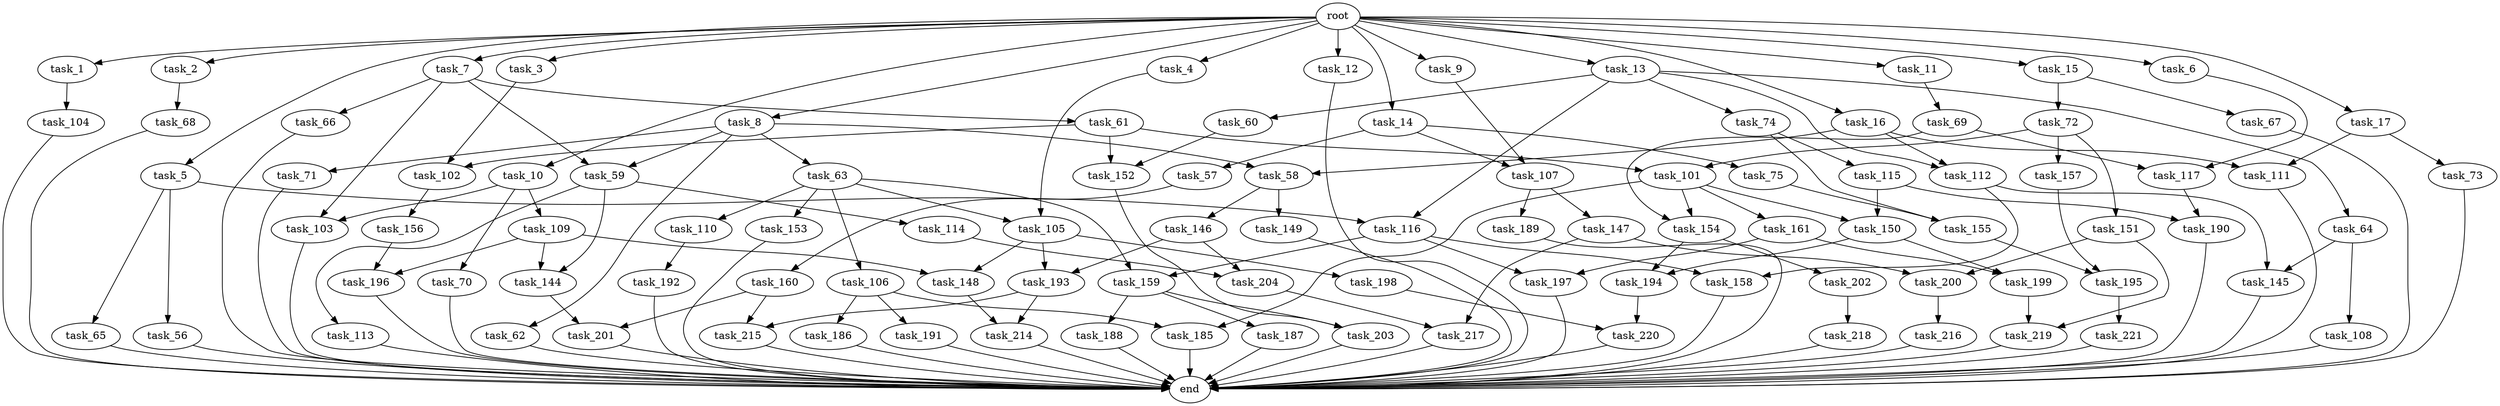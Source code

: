 digraph G {
  root [size="0.000000"];
  task_1 [size="2.048000"];
  task_2 [size="2.048000"];
  task_3 [size="2.048000"];
  task_4 [size="2.048000"];
  task_5 [size="2.048000"];
  task_6 [size="2.048000"];
  task_7 [size="2.048000"];
  task_8 [size="2.048000"];
  task_9 [size="2.048000"];
  task_10 [size="2.048000"];
  task_11 [size="2.048000"];
  task_12 [size="2.048000"];
  task_13 [size="2.048000"];
  task_14 [size="2.048000"];
  task_15 [size="2.048000"];
  task_16 [size="2.048000"];
  task_17 [size="2.048000"];
  task_56 [size="1717986918.400000"];
  task_57 [size="618475290.624000"];
  task_58 [size="1047972020.224000"];
  task_59 [size="773094113.280000"];
  task_60 [size="429496729.600000"];
  task_61 [size="154618822.656000"];
  task_62 [size="618475290.624000"];
  task_63 [size="618475290.624000"];
  task_64 [size="429496729.600000"];
  task_65 [size="1717986918.400000"];
  task_66 [size="154618822.656000"];
  task_67 [size="841813590.016000"];
  task_68 [size="1391569403.904000"];
  task_69 [size="841813590.016000"];
  task_70 [size="274877906.944000"];
  task_71 [size="618475290.624000"];
  task_72 [size="841813590.016000"];
  task_73 [size="618475290.624000"];
  task_74 [size="429496729.600000"];
  task_75 [size="618475290.624000"];
  task_101 [size="1992864825.344000"];
  task_102 [size="704374636.544000"];
  task_103 [size="429496729.600000"];
  task_104 [size="1717986918.400000"];
  task_105 [size="1786706395.136000"];
  task_106 [size="68719476.736000"];
  task_107 [size="687194767.360000"];
  task_108 [size="154618822.656000"];
  task_109 [size="274877906.944000"];
  task_110 [size="68719476.736000"];
  task_111 [size="1047972020.224000"];
  task_112 [size="858993459.200000"];
  task_113 [size="1717986918.400000"];
  task_114 [size="1717986918.400000"];
  task_115 [size="618475290.624000"];
  task_116 [size="2147483648.000000"];
  task_117 [size="1683627180.032000"];
  task_144 [size="2559800508.416000"];
  task_145 [size="309237645.312000"];
  task_146 [size="429496729.600000"];
  task_147 [size="1717986918.400000"];
  task_148 [size="910533066.752000"];
  task_149 [size="429496729.600000"];
  task_150 [size="2559800508.416000"];
  task_151 [size="1717986918.400000"];
  task_152 [size="1374389534.720000"];
  task_153 [size="68719476.736000"];
  task_154 [size="1683627180.032000"];
  task_155 [size="1717986918.400000"];
  task_156 [size="154618822.656000"];
  task_157 [size="1717986918.400000"];
  task_158 [size="773094113.280000"];
  task_159 [size="687194767.360000"];
  task_160 [size="68719476.736000"];
  task_161 [size="841813590.016000"];
  task_185 [size="1460288880.640000"];
  task_186 [size="618475290.624000"];
  task_187 [size="1099511627.776000"];
  task_188 [size="1099511627.776000"];
  task_189 [size="1717986918.400000"];
  task_190 [size="3109556322.304000"];
  task_191 [size="618475290.624000"];
  task_192 [size="154618822.656000"];
  task_193 [size="1168231104.512000"];
  task_194 [size="2817498546.176000"];
  task_195 [size="3109556322.304000"];
  task_196 [size="2233382993.920000"];
  task_197 [size="893353197.568000"];
  task_198 [size="68719476.736000"];
  task_199 [size="1992864825.344000"];
  task_200 [size="1546188226.560000"];
  task_201 [size="1872605741.056000"];
  task_202 [size="1099511627.776000"];
  task_203 [size="2817498546.176000"];
  task_204 [size="2491081031.680000"];
  task_214 [size="1992864825.344000"];
  task_215 [size="429496729.600000"];
  task_216 [size="429496729.600000"];
  task_217 [size="1872605741.056000"];
  task_218 [size="841813590.016000"];
  task_219 [size="2010044694.528000"];
  task_220 [size="223338299.392000"];
  task_221 [size="841813590.016000"];
  end [size="0.000000"];

  root -> task_1 [size="1.000000"];
  root -> task_2 [size="1.000000"];
  root -> task_3 [size="1.000000"];
  root -> task_4 [size="1.000000"];
  root -> task_5 [size="1.000000"];
  root -> task_6 [size="1.000000"];
  root -> task_7 [size="1.000000"];
  root -> task_8 [size="1.000000"];
  root -> task_9 [size="1.000000"];
  root -> task_10 [size="1.000000"];
  root -> task_11 [size="1.000000"];
  root -> task_12 [size="1.000000"];
  root -> task_13 [size="1.000000"];
  root -> task_14 [size="1.000000"];
  root -> task_15 [size="1.000000"];
  root -> task_16 [size="1.000000"];
  root -> task_17 [size="1.000000"];
  task_1 -> task_104 [size="838860800.000000"];
  task_2 -> task_68 [size="679477248.000000"];
  task_3 -> task_102 [size="209715200.000000"];
  task_4 -> task_105 [size="838860800.000000"];
  task_5 -> task_56 [size="838860800.000000"];
  task_5 -> task_65 [size="838860800.000000"];
  task_5 -> task_116 [size="838860800.000000"];
  task_6 -> task_117 [size="411041792.000000"];
  task_7 -> task_59 [size="75497472.000000"];
  task_7 -> task_61 [size="75497472.000000"];
  task_7 -> task_66 [size="75497472.000000"];
  task_7 -> task_103 [size="75497472.000000"];
  task_8 -> task_58 [size="301989888.000000"];
  task_8 -> task_59 [size="301989888.000000"];
  task_8 -> task_62 [size="301989888.000000"];
  task_8 -> task_63 [size="301989888.000000"];
  task_8 -> task_71 [size="301989888.000000"];
  task_9 -> task_107 [size="33554432.000000"];
  task_10 -> task_70 [size="134217728.000000"];
  task_10 -> task_103 [size="134217728.000000"];
  task_10 -> task_109 [size="134217728.000000"];
  task_11 -> task_69 [size="411041792.000000"];
  task_12 -> end [size="1.000000"];
  task_13 -> task_60 [size="209715200.000000"];
  task_13 -> task_64 [size="209715200.000000"];
  task_13 -> task_74 [size="209715200.000000"];
  task_13 -> task_112 [size="209715200.000000"];
  task_13 -> task_116 [size="209715200.000000"];
  task_14 -> task_57 [size="301989888.000000"];
  task_14 -> task_75 [size="301989888.000000"];
  task_14 -> task_107 [size="301989888.000000"];
  task_15 -> task_67 [size="411041792.000000"];
  task_15 -> task_72 [size="411041792.000000"];
  task_16 -> task_58 [size="209715200.000000"];
  task_16 -> task_111 [size="209715200.000000"];
  task_16 -> task_112 [size="209715200.000000"];
  task_17 -> task_73 [size="301989888.000000"];
  task_17 -> task_111 [size="301989888.000000"];
  task_56 -> end [size="1.000000"];
  task_57 -> task_160 [size="33554432.000000"];
  task_58 -> task_146 [size="209715200.000000"];
  task_58 -> task_149 [size="209715200.000000"];
  task_59 -> task_113 [size="838860800.000000"];
  task_59 -> task_114 [size="838860800.000000"];
  task_59 -> task_144 [size="838860800.000000"];
  task_60 -> task_152 [size="536870912.000000"];
  task_61 -> task_101 [size="134217728.000000"];
  task_61 -> task_102 [size="134217728.000000"];
  task_61 -> task_152 [size="134217728.000000"];
  task_62 -> end [size="1.000000"];
  task_63 -> task_105 [size="33554432.000000"];
  task_63 -> task_106 [size="33554432.000000"];
  task_63 -> task_110 [size="33554432.000000"];
  task_63 -> task_153 [size="33554432.000000"];
  task_63 -> task_159 [size="33554432.000000"];
  task_64 -> task_108 [size="75497472.000000"];
  task_64 -> task_145 [size="75497472.000000"];
  task_65 -> end [size="1.000000"];
  task_66 -> end [size="1.000000"];
  task_67 -> end [size="1.000000"];
  task_68 -> end [size="1.000000"];
  task_69 -> task_117 [size="411041792.000000"];
  task_69 -> task_154 [size="411041792.000000"];
  task_70 -> end [size="1.000000"];
  task_71 -> end [size="1.000000"];
  task_72 -> task_101 [size="838860800.000000"];
  task_72 -> task_151 [size="838860800.000000"];
  task_72 -> task_157 [size="838860800.000000"];
  task_73 -> end [size="1.000000"];
  task_74 -> task_115 [size="301989888.000000"];
  task_74 -> task_155 [size="301989888.000000"];
  task_75 -> task_155 [size="536870912.000000"];
  task_101 -> task_150 [size="411041792.000000"];
  task_101 -> task_154 [size="411041792.000000"];
  task_101 -> task_161 [size="411041792.000000"];
  task_101 -> task_185 [size="411041792.000000"];
  task_102 -> task_156 [size="75497472.000000"];
  task_103 -> end [size="1.000000"];
  task_104 -> end [size="1.000000"];
  task_105 -> task_148 [size="33554432.000000"];
  task_105 -> task_193 [size="33554432.000000"];
  task_105 -> task_198 [size="33554432.000000"];
  task_106 -> task_185 [size="301989888.000000"];
  task_106 -> task_186 [size="301989888.000000"];
  task_106 -> task_191 [size="301989888.000000"];
  task_107 -> task_147 [size="838860800.000000"];
  task_107 -> task_189 [size="838860800.000000"];
  task_108 -> end [size="1.000000"];
  task_109 -> task_144 [size="411041792.000000"];
  task_109 -> task_148 [size="411041792.000000"];
  task_109 -> task_196 [size="411041792.000000"];
  task_110 -> task_192 [size="75497472.000000"];
  task_111 -> end [size="1.000000"];
  task_112 -> task_145 [size="75497472.000000"];
  task_112 -> task_158 [size="75497472.000000"];
  task_113 -> end [size="1.000000"];
  task_114 -> task_204 [size="679477248.000000"];
  task_115 -> task_150 [size="838860800.000000"];
  task_115 -> task_190 [size="838860800.000000"];
  task_116 -> task_158 [size="301989888.000000"];
  task_116 -> task_159 [size="301989888.000000"];
  task_116 -> task_197 [size="301989888.000000"];
  task_117 -> task_190 [size="679477248.000000"];
  task_144 -> task_201 [size="838860800.000000"];
  task_145 -> end [size="1.000000"];
  task_146 -> task_193 [size="536870912.000000"];
  task_146 -> task_204 [size="536870912.000000"];
  task_147 -> task_200 [size="75497472.000000"];
  task_147 -> task_217 [size="75497472.000000"];
  task_148 -> task_214 [size="838860800.000000"];
  task_149 -> end [size="1.000000"];
  task_150 -> task_194 [size="838860800.000000"];
  task_150 -> task_199 [size="838860800.000000"];
  task_151 -> task_200 [size="679477248.000000"];
  task_151 -> task_219 [size="679477248.000000"];
  task_152 -> task_203 [size="838860800.000000"];
  task_153 -> end [size="1.000000"];
  task_154 -> task_194 [size="536870912.000000"];
  task_154 -> task_202 [size="536870912.000000"];
  task_155 -> task_195 [size="838860800.000000"];
  task_156 -> task_196 [size="679477248.000000"];
  task_157 -> task_195 [size="679477248.000000"];
  task_158 -> end [size="1.000000"];
  task_159 -> task_187 [size="536870912.000000"];
  task_159 -> task_188 [size="536870912.000000"];
  task_159 -> task_203 [size="536870912.000000"];
  task_160 -> task_201 [size="75497472.000000"];
  task_160 -> task_215 [size="75497472.000000"];
  task_161 -> task_197 [size="134217728.000000"];
  task_161 -> task_199 [size="134217728.000000"];
  task_185 -> end [size="1.000000"];
  task_186 -> end [size="1.000000"];
  task_187 -> end [size="1.000000"];
  task_188 -> end [size="1.000000"];
  task_189 -> end [size="1.000000"];
  task_190 -> end [size="1.000000"];
  task_191 -> end [size="1.000000"];
  task_192 -> end [size="1.000000"];
  task_193 -> task_214 [size="134217728.000000"];
  task_193 -> task_215 [size="134217728.000000"];
  task_194 -> task_220 [size="33554432.000000"];
  task_195 -> task_221 [size="411041792.000000"];
  task_196 -> end [size="1.000000"];
  task_197 -> end [size="1.000000"];
  task_198 -> task_220 [size="75497472.000000"];
  task_199 -> task_219 [size="301989888.000000"];
  task_200 -> task_216 [size="209715200.000000"];
  task_201 -> end [size="1.000000"];
  task_202 -> task_218 [size="411041792.000000"];
  task_203 -> end [size="1.000000"];
  task_204 -> task_217 [size="838860800.000000"];
  task_214 -> end [size="1.000000"];
  task_215 -> end [size="1.000000"];
  task_216 -> end [size="1.000000"];
  task_217 -> end [size="1.000000"];
  task_218 -> end [size="1.000000"];
  task_219 -> end [size="1.000000"];
  task_220 -> end [size="1.000000"];
  task_221 -> end [size="1.000000"];
}
